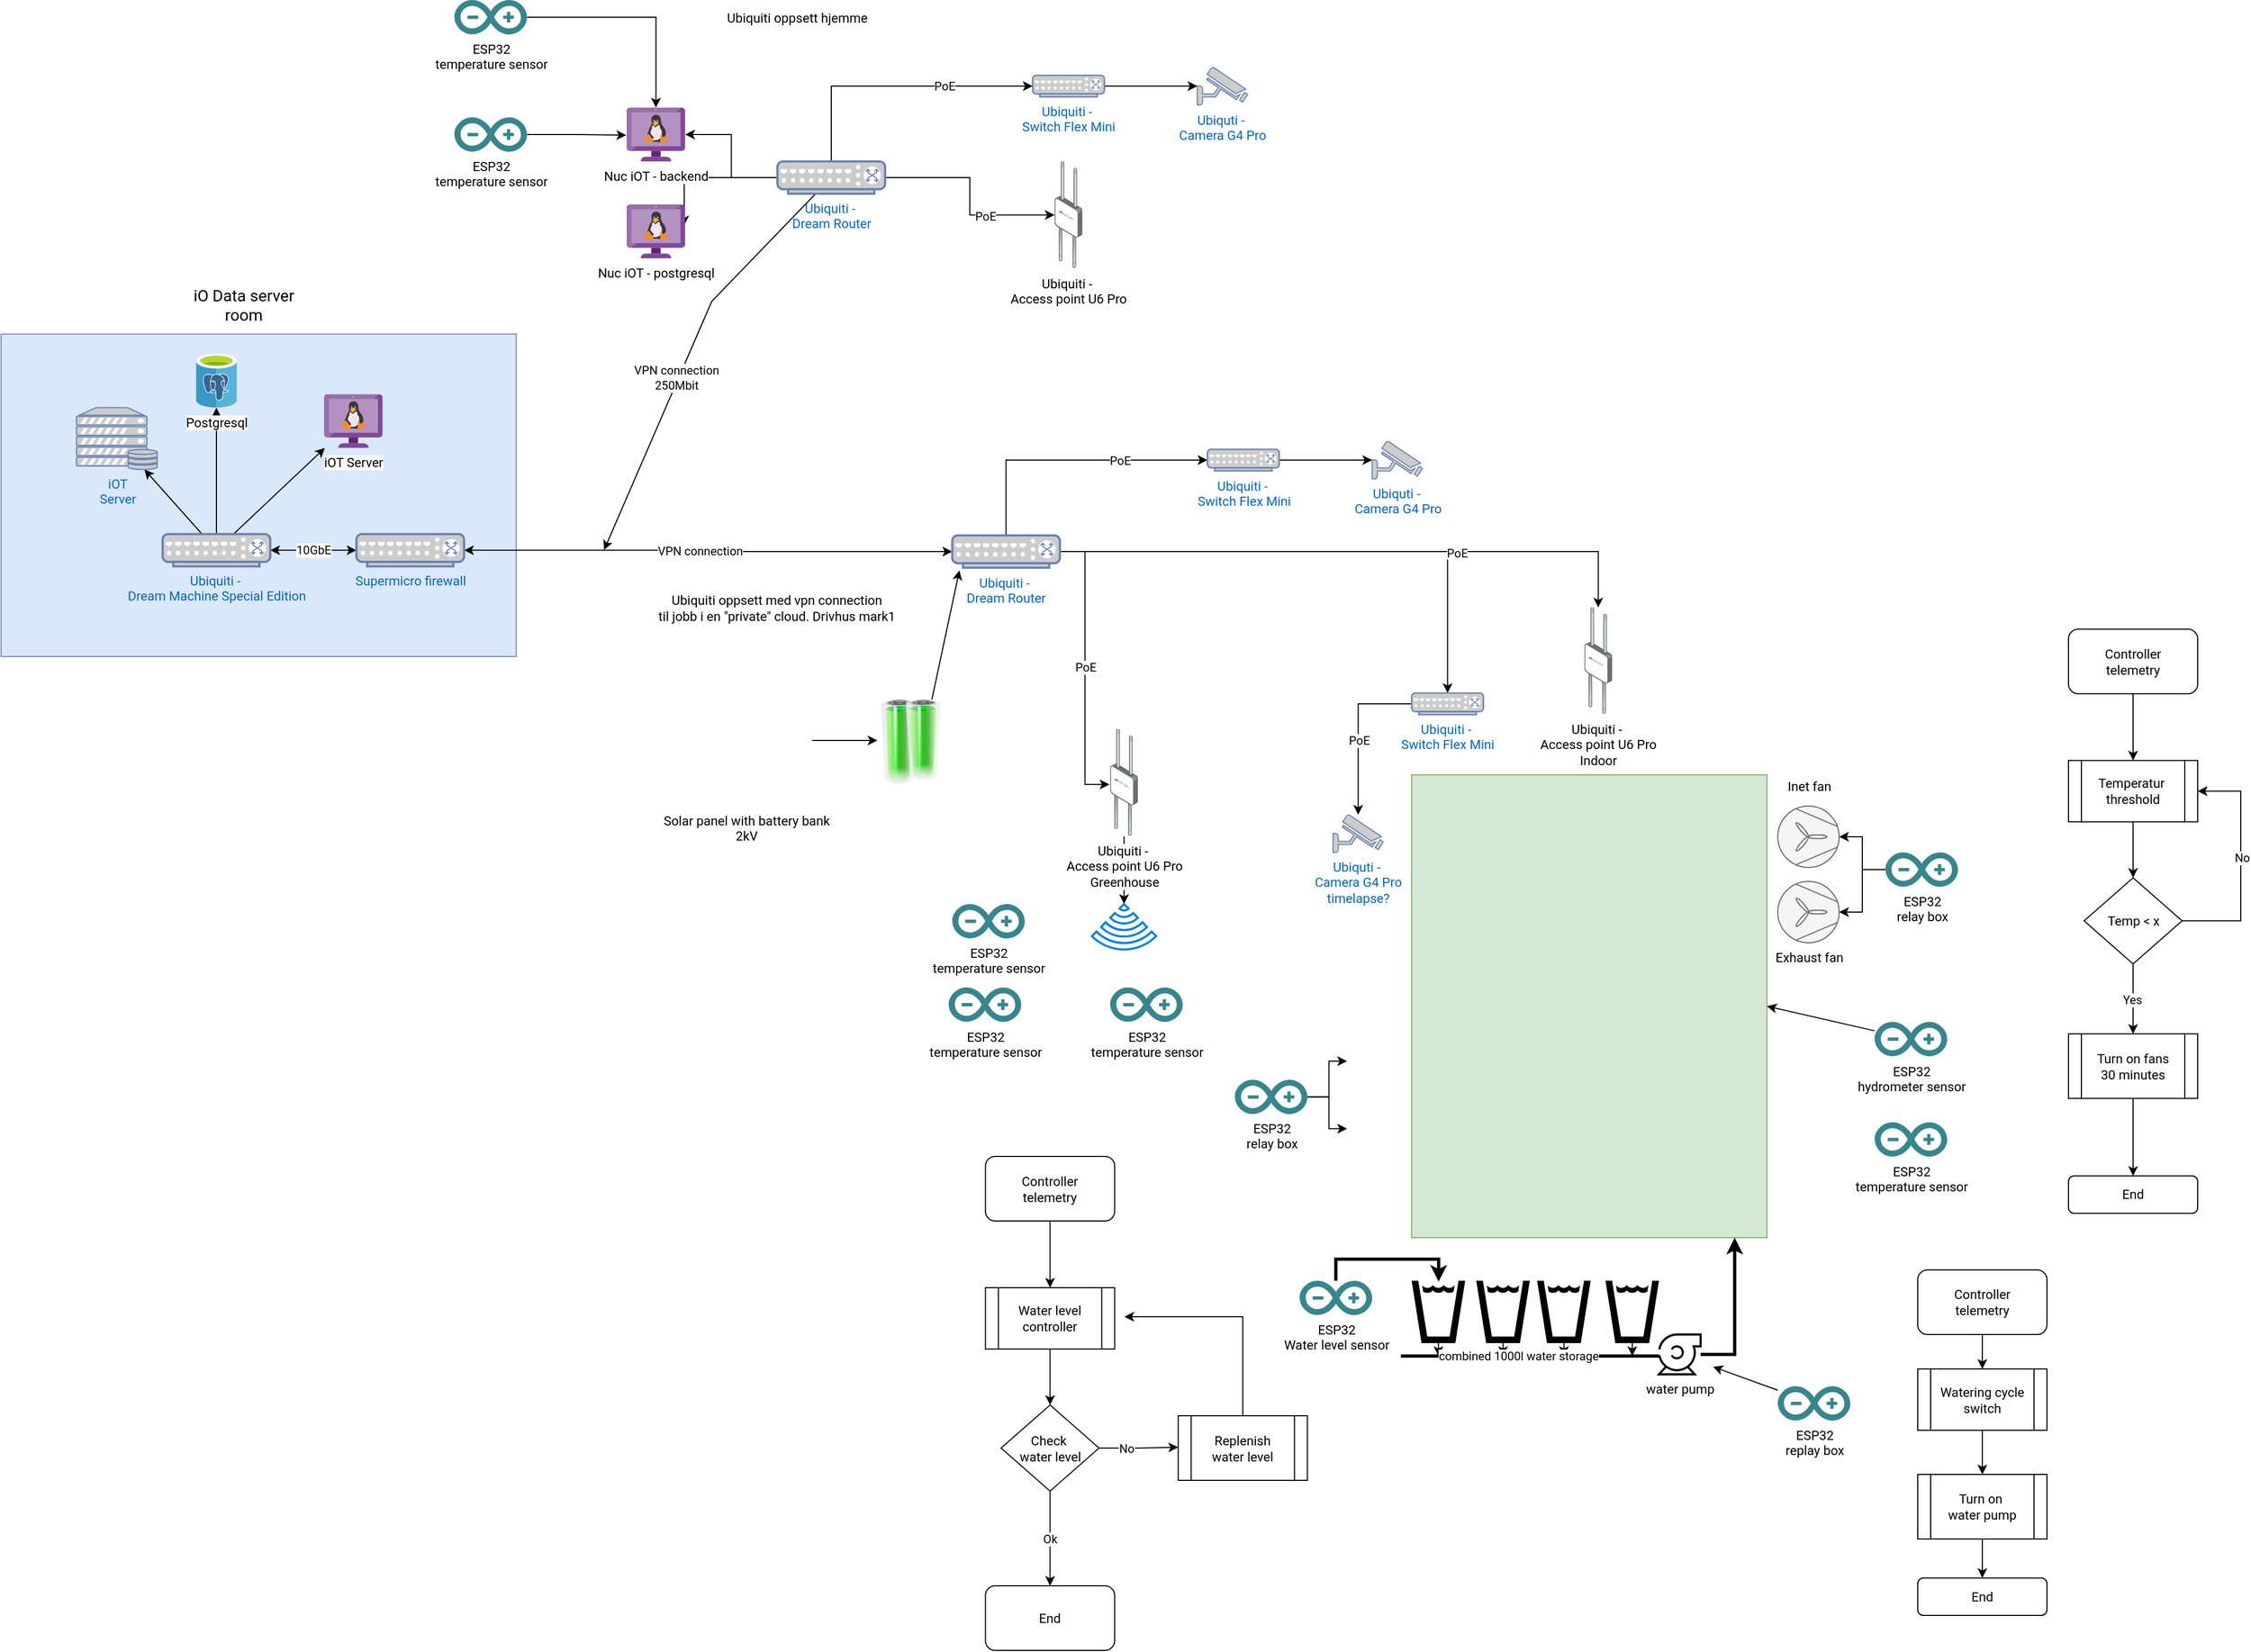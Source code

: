 <mxfile version="21.4.0" type="device">
  <diagram name="Page-1" id="hZcHKNcVIxLBWbeSLt7d">
    <mxGraphModel dx="2475" dy="466" grid="1" gridSize="10" guides="1" tooltips="1" connect="1" arrows="1" fold="1" page="1" pageScale="1" pageWidth="827" pageHeight="1169" math="0" shadow="0">
      <root>
        <mxCell id="0" />
        <mxCell id="1" parent="0" />
        <mxCell id="SECbUfsUw7zMmMJkthY5-202" value="" style="rounded=0;whiteSpace=wrap;html=1;fillColor=#dae8fc;strokeColor=#6c8ebf;fontFamily=roboto;" vertex="1" parent="1">
          <mxGeometry x="-870" y="320.4" width="478.4" height="299.6" as="geometry" />
        </mxCell>
        <mxCell id="SECbUfsUw7zMmMJkthY5-82" value="" style="rounded=0;whiteSpace=wrap;html=1;fillColor=#d5e8d4;strokeColor=#82b366;fontFamily=roboto;" vertex="1" parent="1">
          <mxGeometry x="440" y="730" width="330" height="430" as="geometry" />
        </mxCell>
        <mxCell id="SECbUfsUw7zMmMJkthY5-5" style="edgeStyle=orthogonalEdgeStyle;rounded=0;orthogonalLoop=1;jettySize=auto;html=1;fontFamily=roboto;" edge="1" parent="1" source="SECbUfsUw7zMmMJkthY5-1" target="SECbUfsUw7zMmMJkthY5-4">
          <mxGeometry relative="1" as="geometry">
            <Array as="points">
              <mxPoint x="-99" y="90" />
            </Array>
          </mxGeometry>
        </mxCell>
        <mxCell id="SECbUfsUw7zMmMJkthY5-6" value="PoE" style="edgeLabel;html=1;align=center;verticalAlign=middle;resizable=0;points=[];fontFamily=roboto;" vertex="1" connectable="0" parent="SECbUfsUw7zMmMJkthY5-5">
          <mxGeometry x="0.36" relative="1" as="geometry">
            <mxPoint as="offset" />
          </mxGeometry>
        </mxCell>
        <mxCell id="SECbUfsUw7zMmMJkthY5-10" style="edgeStyle=orthogonalEdgeStyle;rounded=0;orthogonalLoop=1;jettySize=auto;html=1;fontFamily=roboto;" edge="1" parent="1" source="SECbUfsUw7zMmMJkthY5-1" target="SECbUfsUw7zMmMJkthY5-9">
          <mxGeometry relative="1" as="geometry" />
        </mxCell>
        <mxCell id="SECbUfsUw7zMmMJkthY5-11" value="PoE" style="edgeLabel;html=1;align=center;verticalAlign=middle;resizable=0;points=[];fontFamily=roboto;" vertex="1" connectable="0" parent="SECbUfsUw7zMmMJkthY5-10">
          <mxGeometry x="0.334" y="-1" relative="1" as="geometry">
            <mxPoint as="offset" />
          </mxGeometry>
        </mxCell>
        <mxCell id="SECbUfsUw7zMmMJkthY5-15" style="edgeStyle=orthogonalEdgeStyle;rounded=0;orthogonalLoop=1;jettySize=auto;html=1;exitX=0;exitY=0.5;exitDx=0;exitDy=0;exitPerimeter=0;fontFamily=roboto;" edge="1" parent="1" source="SECbUfsUw7zMmMJkthY5-1" target="SECbUfsUw7zMmMJkthY5-13">
          <mxGeometry relative="1" as="geometry" />
        </mxCell>
        <mxCell id="SECbUfsUw7zMmMJkthY5-16" style="edgeStyle=orthogonalEdgeStyle;rounded=0;orthogonalLoop=1;jettySize=auto;html=1;entryX=0.983;entryY=0.388;entryDx=0;entryDy=0;entryPerimeter=0;fontFamily=roboto;" edge="1" parent="1" source="SECbUfsUw7zMmMJkthY5-1" target="SECbUfsUw7zMmMJkthY5-14">
          <mxGeometry relative="1" as="geometry" />
        </mxCell>
        <mxCell id="SECbUfsUw7zMmMJkthY5-208" style="rounded=0;orthogonalLoop=1;jettySize=auto;html=1;fontFamily=roboto;" edge="1" parent="1" source="SECbUfsUw7zMmMJkthY5-1">
          <mxGeometry relative="1" as="geometry">
            <mxPoint x="-310" y="521" as="targetPoint" />
            <Array as="points">
              <mxPoint x="-210" y="290" />
            </Array>
          </mxGeometry>
        </mxCell>
        <mxCell id="SECbUfsUw7zMmMJkthY5-209" value="VPN connection&lt;br&gt;250Mbit" style="edgeLabel;html=1;align=center;verticalAlign=middle;resizable=0;points=[];fontFamily=roboto;" vertex="1" connectable="0" parent="SECbUfsUw7zMmMJkthY5-208">
          <mxGeometry x="0.11" y="-2" relative="1" as="geometry">
            <mxPoint as="offset" />
          </mxGeometry>
        </mxCell>
        <mxCell id="SECbUfsUw7zMmMJkthY5-1" value="Ubiquiti -&amp;nbsp;&lt;br&gt;Dream Router" style="fontColor=#0066CC;verticalAlign=top;verticalLabelPosition=bottom;labelPosition=center;align=center;html=1;outlineConnect=0;fillColor=#CCCCCC;strokeColor=#6881B3;gradientColor=none;gradientDirection=north;strokeWidth=2;shape=mxgraph.networks.switch;fontFamily=roboto;" vertex="1" parent="1">
          <mxGeometry x="-149" y="160" width="100" height="30" as="geometry" />
        </mxCell>
        <mxCell id="SECbUfsUw7zMmMJkthY5-8" style="edgeStyle=orthogonalEdgeStyle;rounded=0;orthogonalLoop=1;jettySize=auto;html=1;fontFamily=roboto;" edge="1" parent="1" source="SECbUfsUw7zMmMJkthY5-4" target="SECbUfsUw7zMmMJkthY5-7">
          <mxGeometry relative="1" as="geometry" />
        </mxCell>
        <mxCell id="SECbUfsUw7zMmMJkthY5-4" value="Ubiquiti -&amp;nbsp;&lt;br&gt;Switch Flex Mini" style="fontColor=#0066CC;verticalAlign=top;verticalLabelPosition=bottom;labelPosition=center;align=center;html=1;outlineConnect=0;fillColor=#CCCCCC;strokeColor=#6881B3;gradientColor=none;gradientDirection=north;strokeWidth=2;shape=mxgraph.networks.switch;fontFamily=roboto;" vertex="1" parent="1">
          <mxGeometry x="88" y="80" width="66.67" height="20" as="geometry" />
        </mxCell>
        <mxCell id="SECbUfsUw7zMmMJkthY5-7" value="Ubiquti -&amp;nbsp;&lt;br&gt;Camera G4 Pro" style="fontColor=#0066CC;verticalAlign=top;verticalLabelPosition=bottom;labelPosition=center;align=center;html=1;outlineConnect=0;fillColor=#CCCCCC;strokeColor=#6881B3;gradientColor=none;gradientDirection=north;strokeWidth=2;shape=mxgraph.networks.security_camera;fontFamily=roboto;" vertex="1" parent="1">
          <mxGeometry x="241" y="72.5" width="46.67" height="35" as="geometry" />
        </mxCell>
        <mxCell id="SECbUfsUw7zMmMJkthY5-9" value="Ubiquiti -&amp;nbsp;&lt;br&gt;Access point U6 Pro" style="image;points=[];aspect=fixed;html=1;align=center;shadow=0;dashed=0;image=img/lib/allied_telesis/wireless/Access_Point_Outdoor.svg;fontFamily=roboto;" vertex="1" parent="1">
          <mxGeometry x="108.43" y="160" width="25.8" height="99.6" as="geometry" />
        </mxCell>
        <mxCell id="SECbUfsUw7zMmMJkthY5-13" value="Nuc iOT - backend" style="image;sketch=0;aspect=fixed;html=1;points=[];align=center;fontSize=12;image=img/lib/mscae/VM_Linux_Non_Azure.svg;fontFamily=roboto;" vertex="1" parent="1">
          <mxGeometry x="-289" y="110" width="54.35" height="50" as="geometry" />
        </mxCell>
        <mxCell id="SECbUfsUw7zMmMJkthY5-14" value="&lt;font data-font-src=&quot;https://fonts.googleapis.com/css?family=Roboto&quot;&gt;Nuc iOT - postgresql&lt;/font&gt;" style="image;sketch=0;aspect=fixed;html=1;points=[];align=center;fontSize=12;image=img/lib/mscae/VM_Linux_Non_Azure.svg;fontFamily=roboto;" vertex="1" parent="1">
          <mxGeometry x="-289" y="200.0" width="54.35" height="50" as="geometry" />
        </mxCell>
        <mxCell id="SECbUfsUw7zMmMJkthY5-25" style="edgeStyle=orthogonalEdgeStyle;rounded=0;orthogonalLoop=1;jettySize=auto;html=1;fontFamily=roboto;" edge="1" parent="1" source="SECbUfsUw7zMmMJkthY5-17" target="SECbUfsUw7zMmMJkthY5-13">
          <mxGeometry relative="1" as="geometry" />
        </mxCell>
        <mxCell id="SECbUfsUw7zMmMJkthY5-17" value="ESP32&lt;br&gt;temperature sensor&lt;br&gt;" style="dashed=0;outlineConnect=0;html=1;align=center;labelPosition=center;verticalLabelPosition=bottom;verticalAlign=top;shape=mxgraph.weblogos.arduino;fillColor=#36868D;strokeColor=none;fontFamily=roboto;" vertex="1" parent="1">
          <mxGeometry x="-449" y="10" width="67.4" height="32" as="geometry" />
        </mxCell>
        <mxCell id="SECbUfsUw7zMmMJkthY5-26" style="edgeStyle=orthogonalEdgeStyle;rounded=0;orthogonalLoop=1;jettySize=auto;html=1;entryX=-0.007;entryY=0.512;entryDx=0;entryDy=0;entryPerimeter=0;fontFamily=roboto;" edge="1" parent="1" source="SECbUfsUw7zMmMJkthY5-19" target="SECbUfsUw7zMmMJkthY5-13">
          <mxGeometry relative="1" as="geometry" />
        </mxCell>
        <mxCell id="SECbUfsUw7zMmMJkthY5-19" value="ESP32&lt;br style=&quot;border-color: var(--border-color);&quot;&gt;temperature sensor" style="dashed=0;outlineConnect=0;html=1;align=center;labelPosition=center;verticalLabelPosition=bottom;verticalAlign=top;shape=mxgraph.weblogos.arduino;fillColor=#36868D;strokeColor=none;fontFamily=roboto;" vertex="1" parent="1">
          <mxGeometry x="-449" y="119" width="67.4" height="32" as="geometry" />
        </mxCell>
        <mxCell id="SECbUfsUw7zMmMJkthY5-27" style="edgeStyle=orthogonalEdgeStyle;rounded=0;orthogonalLoop=1;jettySize=auto;html=1;fontFamily=roboto;" edge="1" parent="1" source="SECbUfsUw7zMmMJkthY5-33" target="SECbUfsUw7zMmMJkthY5-35">
          <mxGeometry relative="1" as="geometry">
            <Array as="points">
              <mxPoint x="63" y="437.5" />
            </Array>
          </mxGeometry>
        </mxCell>
        <mxCell id="SECbUfsUw7zMmMJkthY5-28" value="PoE" style="edgeLabel;html=1;align=center;verticalAlign=middle;resizable=0;points=[];fontFamily=roboto;" vertex="1" connectable="0" parent="SECbUfsUw7zMmMJkthY5-27">
          <mxGeometry x="0.36" relative="1" as="geometry">
            <mxPoint as="offset" />
          </mxGeometry>
        </mxCell>
        <mxCell id="SECbUfsUw7zMmMJkthY5-29" style="edgeStyle=orthogonalEdgeStyle;rounded=0;orthogonalLoop=1;jettySize=auto;html=1;fontFamily=roboto;" edge="1" parent="1" source="SECbUfsUw7zMmMJkthY5-33" target="SECbUfsUw7zMmMJkthY5-37">
          <mxGeometry relative="1" as="geometry" />
        </mxCell>
        <mxCell id="SECbUfsUw7zMmMJkthY5-30" value="PoE" style="edgeLabel;html=1;align=center;verticalAlign=middle;resizable=0;points=[];fontFamily=roboto;" vertex="1" connectable="0" parent="SECbUfsUw7zMmMJkthY5-29">
          <mxGeometry x="0.334" y="-1" relative="1" as="geometry">
            <mxPoint as="offset" />
          </mxGeometry>
        </mxCell>
        <mxCell id="SECbUfsUw7zMmMJkthY5-46" style="edgeStyle=orthogonalEdgeStyle;rounded=0;orthogonalLoop=1;jettySize=auto;html=1;startArrow=classic;startFill=1;fontFamily=roboto;" edge="1" parent="1" source="SECbUfsUw7zMmMJkthY5-33" target="SECbUfsUw7zMmMJkthY5-45">
          <mxGeometry relative="1" as="geometry" />
        </mxCell>
        <mxCell id="SECbUfsUw7zMmMJkthY5-51" value="&lt;br&gt;" style="edgeLabel;html=1;align=center;verticalAlign=middle;resizable=0;points=[];fontFamily=roboto;" vertex="1" connectable="0" parent="SECbUfsUw7zMmMJkthY5-46">
          <mxGeometry x="0.305" y="-1" relative="1" as="geometry">
            <mxPoint as="offset" />
          </mxGeometry>
        </mxCell>
        <mxCell id="SECbUfsUw7zMmMJkthY5-52" value="VPN connection" style="edgeLabel;html=1;align=center;verticalAlign=middle;resizable=0;points=[];fontFamily=roboto;" vertex="1" connectable="0" parent="SECbUfsUw7zMmMJkthY5-46">
          <mxGeometry x="0.039" relative="1" as="geometry">
            <mxPoint as="offset" />
          </mxGeometry>
        </mxCell>
        <mxCell id="SECbUfsUw7zMmMJkthY5-59" value="PoE" style="edgeStyle=orthogonalEdgeStyle;rounded=0;orthogonalLoop=1;jettySize=auto;html=1;exitX=1;exitY=0.5;exitDx=0;exitDy=0;exitPerimeter=0;entryX=-0.024;entryY=0.516;entryDx=0;entryDy=0;entryPerimeter=0;fontFamily=roboto;" edge="1" parent="1" source="SECbUfsUw7zMmMJkthY5-33" target="SECbUfsUw7zMmMJkthY5-60">
          <mxGeometry relative="1" as="geometry">
            <mxPoint x="140" y="737.5" as="targetPoint" />
          </mxGeometry>
        </mxCell>
        <mxCell id="SECbUfsUw7zMmMJkthY5-33" value="Ubiquiti -&amp;nbsp;&lt;br&gt;Dream Router" style="fontColor=#0066CC;verticalAlign=top;verticalLabelPosition=bottom;labelPosition=center;align=center;html=1;outlineConnect=0;fillColor=#CCCCCC;strokeColor=#6881B3;gradientColor=none;gradientDirection=north;strokeWidth=2;shape=mxgraph.networks.switch;fontFamily=roboto;" vertex="1" parent="1">
          <mxGeometry x="13.33" y="507.5" width="100" height="30" as="geometry" />
        </mxCell>
        <mxCell id="SECbUfsUw7zMmMJkthY5-34" style="edgeStyle=orthogonalEdgeStyle;rounded=0;orthogonalLoop=1;jettySize=auto;html=1;fontFamily=roboto;" edge="1" parent="1" source="SECbUfsUw7zMmMJkthY5-35" target="SECbUfsUw7zMmMJkthY5-36">
          <mxGeometry relative="1" as="geometry" />
        </mxCell>
        <mxCell id="SECbUfsUw7zMmMJkthY5-35" value="Ubiquiti -&amp;nbsp;&lt;br&gt;Switch Flex Mini" style="fontColor=#0066CC;verticalAlign=top;verticalLabelPosition=bottom;labelPosition=center;align=center;html=1;outlineConnect=0;fillColor=#CCCCCC;strokeColor=#6881B3;gradientColor=none;gradientDirection=north;strokeWidth=2;shape=mxgraph.networks.switch;fontFamily=roboto;" vertex="1" parent="1">
          <mxGeometry x="250.33" y="427.5" width="66.67" height="20" as="geometry" />
        </mxCell>
        <mxCell id="SECbUfsUw7zMmMJkthY5-36" value="Ubiquti -&amp;nbsp;&lt;br&gt;Camera G4 Pro" style="fontColor=#0066CC;verticalAlign=top;verticalLabelPosition=bottom;labelPosition=center;align=center;html=1;outlineConnect=0;fillColor=#CCCCCC;strokeColor=#6881B3;gradientColor=none;gradientDirection=north;strokeWidth=2;shape=mxgraph.networks.security_camera;fontFamily=roboto;" vertex="1" parent="1">
          <mxGeometry x="403.33" y="420" width="46.67" height="35" as="geometry" />
        </mxCell>
        <mxCell id="SECbUfsUw7zMmMJkthY5-37" value="Ubiquiti -&amp;nbsp;&lt;br&gt;Access point U6 Pro&lt;br&gt;Indoor" style="image;points=[];aspect=fixed;html=1;align=center;shadow=0;dashed=0;image=img/lib/allied_telesis/wireless/Access_Point_Outdoor.svg;fontFamily=roboto;" vertex="1" parent="1">
          <mxGeometry x="600.43" y="574.4" width="25.8" height="99.6" as="geometry" />
        </mxCell>
        <mxCell id="SECbUfsUw7zMmMJkthY5-48" value="&lt;font&gt;10GbE&lt;/font&gt;" style="edgeStyle=orthogonalEdgeStyle;rounded=0;orthogonalLoop=1;jettySize=auto;html=1;entryX=1;entryY=0.5;entryDx=0;entryDy=0;entryPerimeter=0;startArrow=classic;startFill=1;fontFamily=roboto;" edge="1" parent="1" source="SECbUfsUw7zMmMJkthY5-45" target="SECbUfsUw7zMmMJkthY5-47">
          <mxGeometry relative="1" as="geometry" />
        </mxCell>
        <mxCell id="SECbUfsUw7zMmMJkthY5-45" value="&lt;font&gt;Supermicro firewall&lt;/font&gt;" style="fontColor=#0066CC;verticalAlign=top;verticalLabelPosition=bottom;labelPosition=center;align=center;html=1;outlineConnect=0;fillColor=#CCCCCC;strokeColor=#6881B3;gradientColor=none;gradientDirection=north;strokeWidth=2;shape=mxgraph.networks.switch;fontFamily=roboto;" vertex="1" parent="1">
          <mxGeometry x="-540" y="506.25" width="100" height="30" as="geometry" />
        </mxCell>
        <mxCell id="SECbUfsUw7zMmMJkthY5-55" style="rounded=0;orthogonalLoop=1;jettySize=auto;html=1;fontFamily=roboto;" edge="1" parent="1" source="SECbUfsUw7zMmMJkthY5-47" target="SECbUfsUw7zMmMJkthY5-53">
          <mxGeometry relative="1" as="geometry" />
        </mxCell>
        <mxCell id="SECbUfsUw7zMmMJkthY5-57" style="rounded=0;orthogonalLoop=1;jettySize=auto;html=1;fontFamily=roboto;" edge="1" parent="1" source="SECbUfsUw7zMmMJkthY5-47" target="SECbUfsUw7zMmMJkthY5-49">
          <mxGeometry relative="1" as="geometry" />
        </mxCell>
        <mxCell id="SECbUfsUw7zMmMJkthY5-58" style="edgeStyle=orthogonalEdgeStyle;rounded=0;orthogonalLoop=1;jettySize=auto;html=1;fontFamily=roboto;" edge="1" parent="1" source="SECbUfsUw7zMmMJkthY5-47" target="SECbUfsUw7zMmMJkthY5-50">
          <mxGeometry relative="1" as="geometry" />
        </mxCell>
        <mxCell id="SECbUfsUw7zMmMJkthY5-47" value="&lt;font&gt;Ubiquiti -&amp;nbsp;&lt;br&gt;Dream Machine Special Edition&lt;/font&gt;" style="fontColor=#0066CC;verticalAlign=top;verticalLabelPosition=bottom;labelPosition=center;align=center;html=1;outlineConnect=0;fillColor=#CCCCCC;strokeColor=#6881B3;gradientColor=none;gradientDirection=north;strokeWidth=2;shape=mxgraph.networks.switch;fontFamily=roboto;" vertex="1" parent="1">
          <mxGeometry x="-720" y="506.25" width="100" height="30" as="geometry" />
        </mxCell>
        <mxCell id="SECbUfsUw7zMmMJkthY5-49" value="&lt;font&gt;iOT Server&lt;/font&gt;" style="image;sketch=0;aspect=fixed;html=1;points=[];align=center;fontSize=12;image=img/lib/mscae/VM_Linux_Non_Azure.svg;fontFamily=roboto;" vertex="1" parent="1">
          <mxGeometry x="-570" y="376.25" width="54.35" height="50" as="geometry" />
        </mxCell>
        <mxCell id="SECbUfsUw7zMmMJkthY5-50" value="&lt;font&gt;Postgresql&lt;/font&gt;" style="image;sketch=0;aspect=fixed;html=1;points=[];align=center;fontSize=12;image=img/lib/mscae/Azure_Database_for_PostgreSQL_servers.svg;fontFamily=roboto;" vertex="1" parent="1">
          <mxGeometry x="-689" y="338.75" width="38" height="50" as="geometry" />
        </mxCell>
        <mxCell id="SECbUfsUw7zMmMJkthY5-53" value="&lt;font&gt;iOT &lt;br&gt;Server&lt;/font&gt;" style="fontColor=#0066CC;verticalAlign=top;verticalLabelPosition=bottom;labelPosition=center;align=center;html=1;outlineConnect=0;fillColor=#CCCCCC;strokeColor=#6881B3;gradientColor=none;gradientDirection=north;strokeWidth=2;shape=mxgraph.networks.server_storage;fontFamily=roboto;" vertex="1" parent="1">
          <mxGeometry x="-800" y="388.75" width="75" height="57.5" as="geometry" />
        </mxCell>
        <mxCell id="SECbUfsUw7zMmMJkthY5-70" value="" style="edgeStyle=orthogonalEdgeStyle;rounded=0;orthogonalLoop=1;jettySize=auto;html=1;fontFamily=roboto;" edge="1" parent="1" source="SECbUfsUw7zMmMJkthY5-60" target="SECbUfsUw7zMmMJkthY5-65">
          <mxGeometry relative="1" as="geometry" />
        </mxCell>
        <mxCell id="SECbUfsUw7zMmMJkthY5-60" value="Ubiquiti -&amp;nbsp;&lt;br&gt;Access point U6 Pro&lt;br&gt;Greenhouse" style="image;points=[];aspect=fixed;html=1;align=center;shadow=0;dashed=0;image=img/lib/allied_telesis/wireless/Access_Point_Outdoor.svg;fontFamily=roboto;" vertex="1" parent="1">
          <mxGeometry x="160" y="687.5" width="25.8" height="99.6" as="geometry" />
        </mxCell>
        <mxCell id="SECbUfsUw7zMmMJkthY5-62" value="ESP32&lt;br&gt;temperature sensor&lt;br&gt;" style="dashed=0;outlineConnect=0;html=1;align=center;labelPosition=center;verticalLabelPosition=bottom;verticalAlign=top;shape=mxgraph.weblogos.arduino;fillColor=#36868D;strokeColor=none;fontFamily=roboto;" vertex="1" parent="1">
          <mxGeometry x="13.33" y="850" width="67.4" height="32" as="geometry" />
        </mxCell>
        <mxCell id="SECbUfsUw7zMmMJkthY5-63" value="ESP32&lt;br&gt;temperature sensor&lt;br&gt;" style="dashed=0;outlineConnect=0;html=1;align=center;labelPosition=center;verticalLabelPosition=bottom;verticalAlign=top;shape=mxgraph.weblogos.arduino;fillColor=#36868D;strokeColor=none;fontFamily=roboto;" vertex="1" parent="1">
          <mxGeometry x="160" y="927.5" width="67.4" height="32" as="geometry" />
        </mxCell>
        <mxCell id="SECbUfsUw7zMmMJkthY5-64" value="ESP32&lt;br&gt;temperature sensor&lt;br&gt;" style="dashed=0;outlineConnect=0;html=1;align=center;labelPosition=center;verticalLabelPosition=bottom;verticalAlign=top;shape=mxgraph.weblogos.arduino;fillColor=#36868D;strokeColor=none;fontFamily=roboto;" vertex="1" parent="1">
          <mxGeometry x="10.0" y="927.5" width="67.4" height="32" as="geometry" />
        </mxCell>
        <mxCell id="SECbUfsUw7zMmMJkthY5-65" value="" style="html=1;verticalLabelPosition=bottom;align=center;labelBackgroundColor=#ffffff;verticalAlign=top;strokeWidth=2;strokeColor=#0080F0;shadow=0;dashed=0;shape=mxgraph.ios7.icons.wifi;pointerEvents=1;rotation=-180;fontFamily=roboto;" vertex="1" parent="1">
          <mxGeometry x="143.05" y="850" width="59.7" height="42.21" as="geometry" />
        </mxCell>
        <mxCell id="SECbUfsUw7zMmMJkthY5-71" value="Ubiquiti oppsett hjemme" style="text;html=1;align=center;verticalAlign=middle;resizable=0;points=[];autosize=1;strokeColor=none;fillColor=none;fontFamily=roboto;" vertex="1" parent="1">
          <mxGeometry x="-206.25" y="12" width="150" height="30" as="geometry" />
        </mxCell>
        <mxCell id="SECbUfsUw7zMmMJkthY5-72" value="Ubiquiti oppsett med vpn connection&lt;br&gt;til jobb i en &quot;private&quot; cloud. Drivhus mark1" style="text;html=1;align=center;verticalAlign=middle;resizable=0;points=[];autosize=1;strokeColor=none;fillColor=none;fontFamily=roboto;" vertex="1" parent="1">
          <mxGeometry x="-270" y="554.63" width="240" height="40" as="geometry" />
        </mxCell>
        <mxCell id="SECbUfsUw7zMmMJkthY5-80" style="edgeStyle=orthogonalEdgeStyle;rounded=0;orthogonalLoop=1;jettySize=auto;html=1;fontFamily=roboto;" edge="1" parent="1" source="SECbUfsUw7zMmMJkthY5-73" target="SECbUfsUw7zMmMJkthY5-75">
          <mxGeometry relative="1" as="geometry" />
        </mxCell>
        <mxCell id="SECbUfsUw7zMmMJkthY5-73" value="Solar panel with battery bank&lt;br&gt;2kV" style="shape=image;html=1;verticalAlign=top;verticalLabelPosition=bottom;labelBackgroundColor=#ffffff;imageAspect=0;aspect=fixed;image=https://cdn2.iconfinder.com/data/icons/business-and-education-1/512/133_Solar_Panel_Energy_technology_smart_city_technology_smart-128.png;fontFamily=roboto;" vertex="1" parent="1">
          <mxGeometry x="-238.82" y="637" width="122" height="122" as="geometry" />
        </mxCell>
        <mxCell id="SECbUfsUw7zMmMJkthY5-74" value="" style="image;html=1;image=img/lib/clip_art/general/Battery_100_128x128.png;fontFamily=roboto;" vertex="1" parent="1">
          <mxGeometry x="-75.82" y="660" width="80" height="80" as="geometry" />
        </mxCell>
        <mxCell id="SECbUfsUw7zMmMJkthY5-77" style="rounded=0;orthogonalLoop=1;jettySize=auto;html=1;fontFamily=roboto;" edge="1" parent="1" source="SECbUfsUw7zMmMJkthY5-75">
          <mxGeometry relative="1" as="geometry">
            <mxPoint x="20" y="540" as="targetPoint" />
          </mxGeometry>
        </mxCell>
        <mxCell id="SECbUfsUw7zMmMJkthY5-75" value="" style="image;html=1;image=img/lib/clip_art/general/Battery_100_128x128.png;fontFamily=roboto;" vertex="1" parent="1">
          <mxGeometry x="-56.17" y="660" width="85" height="76" as="geometry" />
        </mxCell>
        <mxCell id="SECbUfsUw7zMmMJkthY5-91" style="edgeStyle=orthogonalEdgeStyle;rounded=0;orthogonalLoop=1;jettySize=auto;html=1;exitX=0.5;exitY=1;exitDx=0;exitDy=0;exitPerimeter=0;fontFamily=roboto;" edge="1" parent="1" source="SECbUfsUw7zMmMJkthY5-83">
          <mxGeometry relative="1" as="geometry">
            <mxPoint x="465" y="1270" as="targetPoint" />
          </mxGeometry>
        </mxCell>
        <mxCell id="SECbUfsUw7zMmMJkthY5-83" value="" style="shape=mxgraph.signs.food.drinking_water_1;html=1;pointerEvents=1;fillColor=#000000;strokeColor=none;verticalLabelPosition=bottom;verticalAlign=top;align=center;fontFamily=roboto;" vertex="1" parent="1">
          <mxGeometry x="440" y="1200" width="49.71" height="58" as="geometry" />
        </mxCell>
        <mxCell id="SECbUfsUw7zMmMJkthY5-92" style="edgeStyle=orthogonalEdgeStyle;rounded=0;orthogonalLoop=1;jettySize=auto;html=1;exitX=0.5;exitY=1;exitDx=0;exitDy=0;exitPerimeter=0;fontFamily=roboto;" edge="1" parent="1" source="SECbUfsUw7zMmMJkthY5-85">
          <mxGeometry relative="1" as="geometry">
            <mxPoint x="525" y="1270" as="targetPoint" />
          </mxGeometry>
        </mxCell>
        <mxCell id="SECbUfsUw7zMmMJkthY5-85" value="" style="shape=mxgraph.signs.food.drinking_water_1;html=1;pointerEvents=1;fillColor=#000000;strokeColor=none;verticalLabelPosition=bottom;verticalAlign=top;align=center;fontFamily=roboto;" vertex="1" parent="1">
          <mxGeometry x="500" y="1200" width="49.71" height="58" as="geometry" />
        </mxCell>
        <mxCell id="SECbUfsUw7zMmMJkthY5-93" style="edgeStyle=orthogonalEdgeStyle;rounded=0;orthogonalLoop=1;jettySize=auto;html=1;exitX=0.5;exitY=1;exitDx=0;exitDy=0;exitPerimeter=0;fontFamily=roboto;" edge="1" parent="1" source="SECbUfsUw7zMmMJkthY5-87">
          <mxGeometry relative="1" as="geometry">
            <mxPoint x="581.5" y="1270" as="targetPoint" />
          </mxGeometry>
        </mxCell>
        <mxCell id="SECbUfsUw7zMmMJkthY5-87" value="" style="shape=mxgraph.signs.food.drinking_water_1;html=1;pointerEvents=1;fillColor=#000000;strokeColor=none;verticalLabelPosition=bottom;verticalAlign=top;align=center;fontFamily=roboto;" vertex="1" parent="1">
          <mxGeometry x="556.52" y="1200" width="49.71" height="58" as="geometry" />
        </mxCell>
        <mxCell id="SECbUfsUw7zMmMJkthY5-94" style="edgeStyle=orthogonalEdgeStyle;rounded=0;orthogonalLoop=1;jettySize=auto;html=1;exitX=0.5;exitY=1;exitDx=0;exitDy=0;exitPerimeter=0;fontFamily=roboto;" edge="1" parent="1" source="SECbUfsUw7zMmMJkthY5-88">
          <mxGeometry relative="1" as="geometry">
            <mxPoint x="645" y="1270" as="targetPoint" />
          </mxGeometry>
        </mxCell>
        <mxCell id="SECbUfsUw7zMmMJkthY5-88" value="" style="shape=mxgraph.signs.food.drinking_water_1;html=1;pointerEvents=1;fillColor=#000000;strokeColor=none;verticalLabelPosition=bottom;verticalAlign=top;align=center;fontFamily=roboto;" vertex="1" parent="1">
          <mxGeometry x="620" y="1200" width="49.71" height="58" as="geometry" />
        </mxCell>
        <mxCell id="SECbUfsUw7zMmMJkthY5-89" value="" style="endArrow=none;html=1;rounded=0;strokeWidth=3;fontFamily=roboto;" edge="1" parent="1">
          <mxGeometry width="50" height="50" relative="1" as="geometry">
            <mxPoint x="430" y="1270" as="sourcePoint" />
            <mxPoint x="669.71" y="1270" as="targetPoint" />
          </mxGeometry>
        </mxCell>
        <mxCell id="SECbUfsUw7zMmMJkthY5-135" value="combined 1000l water storage" style="edgeLabel;html=1;align=center;verticalAlign=middle;resizable=0;points=[];fontFamily=roboto;" vertex="1" connectable="0" parent="SECbUfsUw7zMmMJkthY5-89">
          <mxGeometry x="-0.096" relative="1" as="geometry">
            <mxPoint as="offset" />
          </mxGeometry>
        </mxCell>
        <mxCell id="SECbUfsUw7zMmMJkthY5-97" style="edgeStyle=orthogonalEdgeStyle;rounded=0;orthogonalLoop=1;jettySize=auto;html=1;strokeWidth=3;fontFamily=roboto;" edge="1" parent="1" source="SECbUfsUw7zMmMJkthY5-95" target="SECbUfsUw7zMmMJkthY5-82">
          <mxGeometry relative="1" as="geometry">
            <mxPoint x="740" y="1170" as="targetPoint" />
            <Array as="points">
              <mxPoint x="740" y="1269" />
            </Array>
          </mxGeometry>
        </mxCell>
        <mxCell id="SECbUfsUw7zMmMJkthY5-95" value="water pump" style="shape=mxgraph.pid.pumps.centrifugal_pump_1;html=1;pointerEvents=1;align=center;verticalLabelPosition=bottom;verticalAlign=top;dashed=0;strokeWidth=2;fontFamily=roboto;" vertex="1" parent="1">
          <mxGeometry x="669.71" y="1250" width="38.66" height="37" as="geometry" />
        </mxCell>
        <mxCell id="SECbUfsUw7zMmMJkthY5-98" value="" style="shape=image;html=1;verticalAlign=top;verticalLabelPosition=bottom;labelBackgroundColor=#ffffff;imageAspect=0;aspect=fixed;image=https://cdn0.iconfinder.com/data/icons/construction-2-21/512/construction-industry-building-41-128.png;fontFamily=roboto;" vertex="1" parent="1">
          <mxGeometry x="605" y="1002" width="158" height="158" as="geometry" />
        </mxCell>
        <mxCell id="SECbUfsUw7zMmMJkthY5-99" value="" style="shape=image;html=1;verticalAlign=top;verticalLabelPosition=bottom;labelBackgroundColor=#ffffff;imageAspect=0;aspect=fixed;image=https://cdn1.iconfinder.com/data/icons/icons-for-a-site-1/64/advantage_eco_friendly-128.png;fontFamily=roboto;" vertex="1" parent="1">
          <mxGeometry x="460" y="1076.25" width="69" height="69" as="geometry" />
        </mxCell>
        <mxCell id="SECbUfsUw7zMmMJkthY5-100" value="" style="shape=image;html=1;verticalAlign=top;verticalLabelPosition=bottom;labelBackgroundColor=#ffffff;imageAspect=0;aspect=fixed;image=https://cdn1.iconfinder.com/data/icons/icons-for-a-site-1/64/advantage_eco_friendly-128.png;fontFamily=roboto;" vertex="1" parent="1">
          <mxGeometry x="460" y="994.75" width="69" height="69" as="geometry" />
        </mxCell>
        <mxCell id="SECbUfsUw7zMmMJkthY5-101" value="" style="shape=image;html=1;verticalAlign=top;verticalLabelPosition=bottom;labelBackgroundColor=#ffffff;imageAspect=0;aspect=fixed;image=https://cdn1.iconfinder.com/data/icons/icons-for-a-site-1/64/advantage_eco_friendly-128.png;fontFamily=roboto;" vertex="1" parent="1">
          <mxGeometry x="460" y="914.75" width="69" height="69" as="geometry" />
        </mxCell>
        <mxCell id="SECbUfsUw7zMmMJkthY5-102" value="" style="shape=image;html=1;verticalAlign=top;verticalLabelPosition=bottom;labelBackgroundColor=#ffffff;imageAspect=0;aspect=fixed;image=https://cdn1.iconfinder.com/data/icons/icons-for-a-site-1/64/advantage_eco_friendly-128.png;fontFamily=roboto;" vertex="1" parent="1">
          <mxGeometry x="460" y="827.75" width="69" height="69" as="geometry" />
        </mxCell>
        <mxCell id="SECbUfsUw7zMmMJkthY5-103" value="" style="shape=image;html=1;verticalAlign=top;verticalLabelPosition=bottom;labelBackgroundColor=#ffffff;imageAspect=0;aspect=fixed;image=https://cdn1.iconfinder.com/data/icons/icons-for-a-site-1/64/advantage_eco_friendly-128.png;fontFamily=roboto;" vertex="1" parent="1">
          <mxGeometry x="460" y="744.75" width="69" height="69" as="geometry" />
        </mxCell>
        <mxCell id="SECbUfsUw7zMmMJkthY5-104" value="" style="shape=image;html=1;verticalAlign=top;verticalLabelPosition=bottom;labelBackgroundColor=#ffffff;imageAspect=0;aspect=fixed;image=https://cdn1.iconfinder.com/data/icons/icons-for-a-site-1/64/advantage_eco_friendly-128.png;fontFamily=roboto;" vertex="1" parent="1">
          <mxGeometry x="531.43" y="1074.75" width="69" height="69" as="geometry" />
        </mxCell>
        <mxCell id="SECbUfsUw7zMmMJkthY5-105" value="" style="shape=image;html=1;verticalAlign=top;verticalLabelPosition=bottom;labelBackgroundColor=#ffffff;imageAspect=0;aspect=fixed;image=https://cdn1.iconfinder.com/data/icons/icons-for-a-site-1/64/advantage_eco_friendly-128.png;fontFamily=roboto;" vertex="1" parent="1">
          <mxGeometry x="531.43" y="993.25" width="69" height="69" as="geometry" />
        </mxCell>
        <mxCell id="SECbUfsUw7zMmMJkthY5-106" value="" style="shape=image;html=1;verticalAlign=top;verticalLabelPosition=bottom;labelBackgroundColor=#ffffff;imageAspect=0;aspect=fixed;image=https://cdn1.iconfinder.com/data/icons/icons-for-a-site-1/64/advantage_eco_friendly-128.png;fontFamily=roboto;" vertex="1" parent="1">
          <mxGeometry x="531.43" y="913.25" width="69" height="69" as="geometry" />
        </mxCell>
        <mxCell id="SECbUfsUw7zMmMJkthY5-107" value="" style="shape=image;html=1;verticalAlign=top;verticalLabelPosition=bottom;labelBackgroundColor=#ffffff;imageAspect=0;aspect=fixed;image=https://cdn1.iconfinder.com/data/icons/icons-for-a-site-1/64/advantage_eco_friendly-128.png;fontFamily=roboto;" vertex="1" parent="1">
          <mxGeometry x="531.43" y="826.25" width="69" height="69" as="geometry" />
        </mxCell>
        <mxCell id="SECbUfsUw7zMmMJkthY5-108" value="" style="shape=image;html=1;verticalAlign=top;verticalLabelPosition=bottom;labelBackgroundColor=#ffffff;imageAspect=0;aspect=fixed;image=https://cdn1.iconfinder.com/data/icons/icons-for-a-site-1/64/advantage_eco_friendly-128.png;fontFamily=roboto;" vertex="1" parent="1">
          <mxGeometry x="531.43" y="743.25" width="69" height="69" as="geometry" />
        </mxCell>
        <mxCell id="SECbUfsUw7zMmMJkthY5-109" value="" style="shape=image;html=1;verticalAlign=top;verticalLabelPosition=bottom;labelBackgroundColor=#ffffff;imageAspect=0;aspect=fixed;image=https://cdn1.iconfinder.com/data/icons/icons-for-a-site-1/64/advantage_eco_friendly-128.png;fontFamily=roboto;" vertex="1" parent="1">
          <mxGeometry x="606.23" y="912.75" width="69" height="69" as="geometry" />
        </mxCell>
        <mxCell id="SECbUfsUw7zMmMJkthY5-110" value="" style="shape=image;html=1;verticalAlign=top;verticalLabelPosition=bottom;labelBackgroundColor=#ffffff;imageAspect=0;aspect=fixed;image=https://cdn1.iconfinder.com/data/icons/icons-for-a-site-1/64/advantage_eco_friendly-128.png;fontFamily=roboto;" vertex="1" parent="1">
          <mxGeometry x="606.23" y="825.75" width="69" height="69" as="geometry" />
        </mxCell>
        <mxCell id="SECbUfsUw7zMmMJkthY5-111" value="" style="shape=image;html=1;verticalAlign=top;verticalLabelPosition=bottom;labelBackgroundColor=#ffffff;imageAspect=0;aspect=fixed;image=https://cdn1.iconfinder.com/data/icons/icons-for-a-site-1/64/advantage_eco_friendly-128.png;fontFamily=roboto;" vertex="1" parent="1">
          <mxGeometry x="606.23" y="742.75" width="69" height="69" as="geometry" />
        </mxCell>
        <mxCell id="SECbUfsUw7zMmMJkthY5-112" value="" style="shape=image;html=1;verticalAlign=top;verticalLabelPosition=bottom;labelBackgroundColor=#ffffff;imageAspect=0;aspect=fixed;image=https://cdn1.iconfinder.com/data/icons/icons-for-a-site-1/64/advantage_eco_friendly-128.png;fontFamily=roboto;" vertex="1" parent="1">
          <mxGeometry x="675.23" y="912.75" width="69" height="69" as="geometry" />
        </mxCell>
        <mxCell id="SECbUfsUw7zMmMJkthY5-113" value="" style="shape=image;html=1;verticalAlign=top;verticalLabelPosition=bottom;labelBackgroundColor=#ffffff;imageAspect=0;aspect=fixed;image=https://cdn1.iconfinder.com/data/icons/icons-for-a-site-1/64/advantage_eco_friendly-128.png;fontFamily=roboto;" vertex="1" parent="1">
          <mxGeometry x="675.23" y="825.75" width="69" height="69" as="geometry" />
        </mxCell>
        <mxCell id="SECbUfsUw7zMmMJkthY5-114" value="" style="shape=image;html=1;verticalAlign=top;verticalLabelPosition=bottom;labelBackgroundColor=#ffffff;imageAspect=0;aspect=fixed;image=https://cdn1.iconfinder.com/data/icons/icons-for-a-site-1/64/advantage_eco_friendly-128.png;fontFamily=roboto;" vertex="1" parent="1">
          <mxGeometry x="675.23" y="742.75" width="69" height="69" as="geometry" />
        </mxCell>
        <mxCell id="SECbUfsUw7zMmMJkthY5-117" style="edgeStyle=orthogonalEdgeStyle;rounded=0;orthogonalLoop=1;jettySize=auto;html=1;entryX=0.504;entryY=0.016;entryDx=0;entryDy=0;entryPerimeter=0;strokeWidth=3;fontFamily=roboto;" edge="1" parent="1" source="SECbUfsUw7zMmMJkthY5-115" target="SECbUfsUw7zMmMJkthY5-83">
          <mxGeometry relative="1" as="geometry">
            <Array as="points">
              <mxPoint x="370" y="1180" />
              <mxPoint x="465" y="1180" />
            </Array>
          </mxGeometry>
        </mxCell>
        <mxCell id="SECbUfsUw7zMmMJkthY5-115" value="ESP32&lt;br&gt;Water level sensor" style="dashed=0;outlineConnect=0;html=1;align=center;labelPosition=center;verticalLabelPosition=bottom;verticalAlign=top;shape=mxgraph.weblogos.arduino;fillColor=#36868D;strokeColor=none;fontFamily=roboto;" vertex="1" parent="1">
          <mxGeometry x="335.93" y="1200" width="67.4" height="32" as="geometry" />
        </mxCell>
        <mxCell id="SECbUfsUw7zMmMJkthY5-200" style="edgeStyle=orthogonalEdgeStyle;rounded=0;orthogonalLoop=1;jettySize=auto;html=1;fontFamily=roboto;" edge="1" parent="1" source="SECbUfsUw7zMmMJkthY5-119" target="SECbUfsUw7zMmMJkthY5-197">
          <mxGeometry relative="1" as="geometry" />
        </mxCell>
        <mxCell id="SECbUfsUw7zMmMJkthY5-201" style="edgeStyle=orthogonalEdgeStyle;rounded=0;orthogonalLoop=1;jettySize=auto;html=1;fontFamily=roboto;" edge="1" parent="1" source="SECbUfsUw7zMmMJkthY5-119" target="SECbUfsUw7zMmMJkthY5-198">
          <mxGeometry relative="1" as="geometry" />
        </mxCell>
        <mxCell id="SECbUfsUw7zMmMJkthY5-119" value="ESP32&lt;br&gt;relay box" style="dashed=0;outlineConnect=0;html=1;align=center;labelPosition=center;verticalLabelPosition=bottom;verticalAlign=top;shape=mxgraph.weblogos.arduino;fillColor=#36868D;strokeColor=none;fontFamily=roboto;" vertex="1" parent="1">
          <mxGeometry x="275.8" y="1013.25" width="67.4" height="32" as="geometry" />
        </mxCell>
        <mxCell id="SECbUfsUw7zMmMJkthY5-122" style="rounded=0;orthogonalLoop=1;jettySize=auto;html=1;entryX=1;entryY=0.5;entryDx=0;entryDy=0;fontFamily=roboto;" edge="1" parent="1" source="SECbUfsUw7zMmMJkthY5-120" target="SECbUfsUw7zMmMJkthY5-82">
          <mxGeometry relative="1" as="geometry" />
        </mxCell>
        <mxCell id="SECbUfsUw7zMmMJkthY5-120" value="ESP32&lt;br&gt;hydrometer sensor" style="dashed=0;outlineConnect=0;html=1;align=center;labelPosition=center;verticalLabelPosition=bottom;verticalAlign=top;shape=mxgraph.weblogos.arduino;fillColor=#36868D;strokeColor=none;fontFamily=roboto;" vertex="1" parent="1">
          <mxGeometry x="870" y="959.5" width="67.4" height="32" as="geometry" />
        </mxCell>
        <mxCell id="SECbUfsUw7zMmMJkthY5-127" value="" style="verticalLabelPosition=bottom;outlineConnect=0;align=center;dashed=0;html=1;verticalAlign=top;shape=mxgraph.pid.misc.fan;fillColor=#f5f5f5;fontColor=#333333;strokeColor=#666666;fontFamily=roboto;" vertex="1" parent="1">
          <mxGeometry x="780" y="759" width="57" height="57" as="geometry" />
        </mxCell>
        <mxCell id="SECbUfsUw7zMmMJkthY5-129" value="" style="verticalLabelPosition=bottom;outlineConnect=0;align=center;dashed=0;html=1;verticalAlign=top;shape=mxgraph.pid.misc.fan;fillColor=#f5f5f5;fontColor=#333333;strokeColor=#666666;fontFamily=roboto;" vertex="1" parent="1">
          <mxGeometry x="780" y="829" width="57" height="57" as="geometry" />
        </mxCell>
        <mxCell id="SECbUfsUw7zMmMJkthY5-131" style="edgeStyle=orthogonalEdgeStyle;rounded=0;orthogonalLoop=1;jettySize=auto;html=1;fontFamily=roboto;" edge="1" parent="1" source="SECbUfsUw7zMmMJkthY5-130" target="SECbUfsUw7zMmMJkthY5-127">
          <mxGeometry relative="1" as="geometry" />
        </mxCell>
        <mxCell id="SECbUfsUw7zMmMJkthY5-132" style="edgeStyle=orthogonalEdgeStyle;rounded=0;orthogonalLoop=1;jettySize=auto;html=1;fontFamily=roboto;" edge="1" parent="1" source="SECbUfsUw7zMmMJkthY5-130" target="SECbUfsUw7zMmMJkthY5-129">
          <mxGeometry relative="1" as="geometry" />
        </mxCell>
        <mxCell id="SECbUfsUw7zMmMJkthY5-130" value="ESP32&lt;br&gt;relay box" style="dashed=0;outlineConnect=0;html=1;align=center;labelPosition=center;verticalLabelPosition=bottom;verticalAlign=top;shape=mxgraph.weblogos.arduino;fillColor=#36868D;strokeColor=none;fontFamily=roboto;" vertex="1" parent="1">
          <mxGeometry x="880" y="802" width="67.4" height="32" as="geometry" />
        </mxCell>
        <mxCell id="SECbUfsUw7zMmMJkthY5-134" style="rounded=0;orthogonalLoop=1;jettySize=auto;html=1;fontFamily=roboto;" edge="1" parent="1" source="SECbUfsUw7zMmMJkthY5-133">
          <mxGeometry relative="1" as="geometry">
            <mxPoint x="720" y="1280" as="targetPoint" />
          </mxGeometry>
        </mxCell>
        <mxCell id="SECbUfsUw7zMmMJkthY5-133" value="ESP32&lt;br&gt;replay box" style="dashed=0;outlineConnect=0;html=1;align=center;labelPosition=center;verticalLabelPosition=bottom;verticalAlign=top;shape=mxgraph.weblogos.arduino;fillColor=#36868D;strokeColor=none;fontFamily=roboto;" vertex="1" parent="1">
          <mxGeometry x="780" y="1298" width="67.4" height="32" as="geometry" />
        </mxCell>
        <mxCell id="SECbUfsUw7zMmMJkthY5-138" style="edgeStyle=orthogonalEdgeStyle;rounded=0;orthogonalLoop=1;jettySize=auto;html=1;startArrow=classic;startFill=1;endArrow=none;endFill=0;fontFamily=roboto;" edge="1" parent="1" source="SECbUfsUw7zMmMJkthY5-136">
          <mxGeometry relative="1" as="geometry">
            <mxPoint x="473.335" y="530" as="targetPoint" />
          </mxGeometry>
        </mxCell>
        <mxCell id="SECbUfsUw7zMmMJkthY5-142" style="edgeStyle=orthogonalEdgeStyle;rounded=0;orthogonalLoop=1;jettySize=auto;html=1;fontFamily=roboto;" edge="1" parent="1" source="SECbUfsUw7zMmMJkthY5-136" target="SECbUfsUw7zMmMJkthY5-141">
          <mxGeometry relative="1" as="geometry" />
        </mxCell>
        <mxCell id="SECbUfsUw7zMmMJkthY5-143" value="PoE" style="edgeLabel;html=1;align=center;verticalAlign=middle;resizable=0;points=[];fontFamily=roboto;" vertex="1" connectable="0" parent="SECbUfsUw7zMmMJkthY5-142">
          <mxGeometry x="0.093" relative="1" as="geometry">
            <mxPoint as="offset" />
          </mxGeometry>
        </mxCell>
        <mxCell id="SECbUfsUw7zMmMJkthY5-136" value="Ubiquiti -&amp;nbsp;&lt;br&gt;Switch Flex Mini" style="fontColor=#0066CC;verticalAlign=top;verticalLabelPosition=bottom;labelPosition=center;align=center;html=1;outlineConnect=0;fillColor=#CCCCCC;strokeColor=#6881B3;gradientColor=none;gradientDirection=north;strokeWidth=2;shape=mxgraph.networks.switch;fontFamily=roboto;" vertex="1" parent="1">
          <mxGeometry x="440" y="654" width="66.67" height="20" as="geometry" />
        </mxCell>
        <mxCell id="SECbUfsUw7zMmMJkthY5-141" value="Ubiquti -&amp;nbsp;&lt;br&gt;Camera G4 Pro&lt;br&gt;timelapse?" style="fontColor=#0066CC;verticalAlign=top;verticalLabelPosition=bottom;labelPosition=center;align=center;html=1;outlineConnect=0;fillColor=#CCCCCC;strokeColor=#6881B3;gradientColor=none;gradientDirection=north;strokeWidth=2;shape=mxgraph.networks.security_camera;fontFamily=roboto;" vertex="1" parent="1">
          <mxGeometry x="367" y="767" width="46.67" height="35" as="geometry" />
        </mxCell>
        <mxCell id="SECbUfsUw7zMmMJkthY5-147" style="edgeStyle=orthogonalEdgeStyle;rounded=0;orthogonalLoop=1;jettySize=auto;html=1;entryX=0.5;entryY=0;entryDx=0;entryDy=0;fontFamily=roboto;" edge="1" parent="1" source="SECbUfsUw7zMmMJkthY5-144" target="SECbUfsUw7zMmMJkthY5-148">
          <mxGeometry relative="1" as="geometry">
            <mxPoint x="104.2" y="1333.5" as="targetPoint" />
          </mxGeometry>
        </mxCell>
        <mxCell id="SECbUfsUw7zMmMJkthY5-144" value="Water level&lt;br&gt;controller" style="shape=process;whiteSpace=wrap;html=1;backgroundOutline=1;fontFamily=roboto;" vertex="1" parent="1">
          <mxGeometry x="44.2" y="1206.5" width="120" height="57" as="geometry" />
        </mxCell>
        <mxCell id="SECbUfsUw7zMmMJkthY5-146" style="edgeStyle=orthogonalEdgeStyle;rounded=0;orthogonalLoop=1;jettySize=auto;html=1;entryX=0.5;entryY=0;entryDx=0;entryDy=0;fontFamily=roboto;" edge="1" parent="1" source="SECbUfsUw7zMmMJkthY5-145" target="SECbUfsUw7zMmMJkthY5-144">
          <mxGeometry relative="1" as="geometry" />
        </mxCell>
        <mxCell id="SECbUfsUw7zMmMJkthY5-145" value="Controller &lt;br&gt;telemetry" style="rounded=1;whiteSpace=wrap;html=1;fontFamily=roboto;" vertex="1" parent="1">
          <mxGeometry x="44.2" y="1084.5" width="120" height="60" as="geometry" />
        </mxCell>
        <mxCell id="SECbUfsUw7zMmMJkthY5-155" value="Ok" style="edgeStyle=orthogonalEdgeStyle;rounded=0;orthogonalLoop=1;jettySize=auto;html=1;fontFamily=roboto;" edge="1" parent="1" source="SECbUfsUw7zMmMJkthY5-148" target="SECbUfsUw7zMmMJkthY5-156">
          <mxGeometry relative="1" as="geometry">
            <mxPoint x="104.2" y="1513.5" as="targetPoint" />
          </mxGeometry>
        </mxCell>
        <mxCell id="SECbUfsUw7zMmMJkthY5-157" style="edgeStyle=orthogonalEdgeStyle;rounded=0;orthogonalLoop=1;jettySize=auto;html=1;entryX=0;entryY=0.5;entryDx=0;entryDy=0;fontFamily=roboto;" edge="1" parent="1" source="SECbUfsUw7zMmMJkthY5-148">
          <mxGeometry relative="1" as="geometry">
            <mxPoint x="223.2" y="1354.75" as="targetPoint" />
          </mxGeometry>
        </mxCell>
        <mxCell id="SECbUfsUw7zMmMJkthY5-158" value="No" style="edgeLabel;html=1;align=center;verticalAlign=middle;resizable=0;points=[];fontFamily=roboto;" vertex="1" connectable="0" parent="SECbUfsUw7zMmMJkthY5-157">
          <mxGeometry x="-0.313" relative="1" as="geometry">
            <mxPoint as="offset" />
          </mxGeometry>
        </mxCell>
        <mxCell id="SECbUfsUw7zMmMJkthY5-148" value="Check&amp;nbsp;&lt;br&gt;water level" style="rhombus;whiteSpace=wrap;html=1;fontFamily=roboto;" vertex="1" parent="1">
          <mxGeometry x="58.7" y="1315.5" width="91" height="80" as="geometry" />
        </mxCell>
        <mxCell id="SECbUfsUw7zMmMJkthY5-153" style="edgeStyle=elbowEdgeStyle;rounded=0;orthogonalLoop=1;jettySize=auto;html=1;elbow=vertical;fontFamily=roboto;" edge="1" parent="1">
          <mxGeometry relative="1" as="geometry">
            <mxPoint x="173.2" y="1233.5" as="targetPoint" />
            <mxPoint x="283.2" y="1333.5" as="sourcePoint" />
            <Array as="points">
              <mxPoint x="283.2" y="1233.5" />
              <mxPoint x="273.2" y="1253.5" />
            </Array>
          </mxGeometry>
        </mxCell>
        <mxCell id="SECbUfsUw7zMmMJkthY5-156" value="End" style="rounded=1;whiteSpace=wrap;html=1;fontFamily=roboto;" vertex="1" parent="1">
          <mxGeometry x="44.2" y="1483.5" width="120" height="60" as="geometry" />
        </mxCell>
        <mxCell id="SECbUfsUw7zMmMJkthY5-160" value="Replenish&lt;br&gt;water level" style="shape=process;whiteSpace=wrap;html=1;backgroundOutline=1;fontFamily=roboto;" vertex="1" parent="1">
          <mxGeometry x="223.2" y="1325.5" width="120" height="60" as="geometry" />
        </mxCell>
        <mxCell id="SECbUfsUw7zMmMJkthY5-161" style="edgeStyle=orthogonalEdgeStyle;rounded=0;orthogonalLoop=1;jettySize=auto;html=1;entryX=0.5;entryY=0;entryDx=0;entryDy=0;fontFamily=roboto;" edge="1" parent="1" source="SECbUfsUw7zMmMJkthY5-162" target="SECbUfsUw7zMmMJkthY5-168">
          <mxGeometry relative="1" as="geometry">
            <mxPoint x="1110" y="843.63" as="targetPoint" />
          </mxGeometry>
        </mxCell>
        <mxCell id="SECbUfsUw7zMmMJkthY5-162" value="Temperatur&amp;nbsp;&lt;br&gt;threshold" style="shape=process;whiteSpace=wrap;html=1;backgroundOutline=1;fontFamily=roboto;" vertex="1" parent="1">
          <mxGeometry x="1050" y="716.63" width="120" height="57" as="geometry" />
        </mxCell>
        <mxCell id="SECbUfsUw7zMmMJkthY5-163" style="edgeStyle=orthogonalEdgeStyle;rounded=0;orthogonalLoop=1;jettySize=auto;html=1;entryX=0.5;entryY=0;entryDx=0;entryDy=0;fontFamily=roboto;" edge="1" parent="1" source="SECbUfsUw7zMmMJkthY5-164" target="SECbUfsUw7zMmMJkthY5-162">
          <mxGeometry relative="1" as="geometry" />
        </mxCell>
        <mxCell id="SECbUfsUw7zMmMJkthY5-164" value="Controller &lt;br&gt;telemetry" style="rounded=1;whiteSpace=wrap;html=1;fontFamily=roboto;" vertex="1" parent="1">
          <mxGeometry x="1050" y="594.63" width="120" height="60" as="geometry" />
        </mxCell>
        <mxCell id="SECbUfsUw7zMmMJkthY5-166" style="edgeStyle=orthogonalEdgeStyle;rounded=0;orthogonalLoop=1;jettySize=auto;html=1;entryX=1;entryY=0.5;entryDx=0;entryDy=0;fontFamily=roboto;" edge="1" parent="1" source="SECbUfsUw7zMmMJkthY5-168" target="SECbUfsUw7zMmMJkthY5-162">
          <mxGeometry relative="1" as="geometry">
            <mxPoint x="1190" y="747.38" as="targetPoint" />
            <Array as="points">
              <mxPoint x="1210" y="865.38" />
              <mxPoint x="1210" y="745.38" />
            </Array>
          </mxGeometry>
        </mxCell>
        <mxCell id="SECbUfsUw7zMmMJkthY5-178" value="No" style="edgeLabel;html=1;align=center;verticalAlign=middle;resizable=0;points=[];fontFamily=roboto;" vertex="1" connectable="0" parent="SECbUfsUw7zMmMJkthY5-166">
          <mxGeometry x="0.198" y="-1" relative="1" as="geometry">
            <mxPoint y="16" as="offset" />
          </mxGeometry>
        </mxCell>
        <mxCell id="SECbUfsUw7zMmMJkthY5-175" value="" style="edgeStyle=orthogonalEdgeStyle;rounded=0;orthogonalLoop=1;jettySize=auto;html=1;fontFamily=roboto;" edge="1" parent="1" source="SECbUfsUw7zMmMJkthY5-168" target="SECbUfsUw7zMmMJkthY5-172">
          <mxGeometry relative="1" as="geometry" />
        </mxCell>
        <mxCell id="SECbUfsUw7zMmMJkthY5-176" value="Yes" style="edgeLabel;html=1;align=center;verticalAlign=middle;resizable=0;points=[];fontFamily=roboto;" vertex="1" connectable="0" parent="SECbUfsUw7zMmMJkthY5-175">
          <mxGeometry x="0.026" y="-1" relative="1" as="geometry">
            <mxPoint as="offset" />
          </mxGeometry>
        </mxCell>
        <mxCell id="SECbUfsUw7zMmMJkthY5-168" value="Temp &amp;lt; x" style="rhombus;whiteSpace=wrap;html=1;fontFamily=roboto;" vertex="1" parent="1">
          <mxGeometry x="1064.5" y="825.63" width="91" height="80" as="geometry" />
        </mxCell>
        <mxCell id="SECbUfsUw7zMmMJkthY5-174" value="" style="edgeStyle=orthogonalEdgeStyle;rounded=0;orthogonalLoop=1;jettySize=auto;html=1;fontFamily=roboto;" edge="1" parent="1" source="SECbUfsUw7zMmMJkthY5-172" target="SECbUfsUw7zMmMJkthY5-173">
          <mxGeometry relative="1" as="geometry" />
        </mxCell>
        <mxCell id="SECbUfsUw7zMmMJkthY5-172" value="Turn on fans&lt;br&gt;30 minutes" style="shape=process;whiteSpace=wrap;html=1;backgroundOutline=1;fontFamily=roboto;" vertex="1" parent="1">
          <mxGeometry x="1050" y="970.63" width="120" height="60" as="geometry" />
        </mxCell>
        <mxCell id="SECbUfsUw7zMmMJkthY5-173" value="End" style="rounded=1;whiteSpace=wrap;html=1;fontFamily=roboto;" vertex="1" parent="1">
          <mxGeometry x="1050" y="1102.63" width="120" height="34.75" as="geometry" />
        </mxCell>
        <mxCell id="SECbUfsUw7zMmMJkthY5-191" value="" style="edgeStyle=orthogonalEdgeStyle;rounded=0;orthogonalLoop=1;jettySize=auto;html=1;fontFamily=roboto;" edge="1" parent="1" source="SECbUfsUw7zMmMJkthY5-180" target="SECbUfsUw7zMmMJkthY5-189">
          <mxGeometry relative="1" as="geometry" />
        </mxCell>
        <mxCell id="SECbUfsUw7zMmMJkthY5-180" value="Watering cycle&lt;br&gt;switch" style="shape=process;whiteSpace=wrap;html=1;backgroundOutline=1;fontFamily=roboto;" vertex="1" parent="1">
          <mxGeometry x="910" y="1282" width="120" height="57" as="geometry" />
        </mxCell>
        <mxCell id="SECbUfsUw7zMmMJkthY5-181" style="edgeStyle=orthogonalEdgeStyle;rounded=0;orthogonalLoop=1;jettySize=auto;html=1;entryX=0.5;entryY=0;entryDx=0;entryDy=0;fontFamily=roboto;" edge="1" parent="1" source="SECbUfsUw7zMmMJkthY5-182" target="SECbUfsUw7zMmMJkthY5-180">
          <mxGeometry relative="1" as="geometry" />
        </mxCell>
        <mxCell id="SECbUfsUw7zMmMJkthY5-182" value="Controller &lt;br&gt;telemetry" style="rounded=1;whiteSpace=wrap;html=1;fontFamily=roboto;" vertex="1" parent="1">
          <mxGeometry x="910" y="1190" width="120" height="60" as="geometry" />
        </mxCell>
        <mxCell id="SECbUfsUw7zMmMJkthY5-188" value="" style="edgeStyle=orthogonalEdgeStyle;rounded=0;orthogonalLoop=1;jettySize=auto;html=1;fontFamily=roboto;" edge="1" parent="1" source="SECbUfsUw7zMmMJkthY5-189" target="SECbUfsUw7zMmMJkthY5-190">
          <mxGeometry relative="1" as="geometry" />
        </mxCell>
        <mxCell id="SECbUfsUw7zMmMJkthY5-189" value="Turn on&amp;nbsp;&lt;br&gt;water pump" style="shape=process;whiteSpace=wrap;html=1;backgroundOutline=1;fontFamily=roboto;" vertex="1" parent="1">
          <mxGeometry x="910" y="1380" width="120" height="60" as="geometry" />
        </mxCell>
        <mxCell id="SECbUfsUw7zMmMJkthY5-190" value="End" style="rounded=1;whiteSpace=wrap;html=1;fontFamily=roboto;" vertex="1" parent="1">
          <mxGeometry x="910" y="1476.25" width="120" height="34.75" as="geometry" />
        </mxCell>
        <mxCell id="SECbUfsUw7zMmMJkthY5-193" value="Exhaust fan" style="text;html=1;align=center;verticalAlign=middle;resizable=0;points=[];autosize=1;strokeColor=none;fillColor=none;fontFamily=roboto;" vertex="1" parent="1">
          <mxGeometry x="763.5" y="885.11" width="90" height="30" as="geometry" />
        </mxCell>
        <mxCell id="SECbUfsUw7zMmMJkthY5-194" value="Inet fan" style="text;html=1;align=center;verticalAlign=middle;resizable=0;points=[];autosize=1;strokeColor=none;fillColor=none;fontFamily=roboto;" vertex="1" parent="1">
          <mxGeometry x="778.5" y="726" width="60" height="30" as="geometry" />
        </mxCell>
        <mxCell id="SECbUfsUw7zMmMJkthY5-197" value="" style="shape=image;html=1;verticalAlign=top;verticalLabelPosition=bottom;labelBackgroundColor=#ffffff;imageAspect=0;aspect=fixed;image=https://cdn1.iconfinder.com/data/icons/icons-for-a-site-1/64/advantage_creation-128.png;fontFamily=roboto;" vertex="1" parent="1">
          <mxGeometry x="380" y="969" width="54" height="54" as="geometry" />
        </mxCell>
        <mxCell id="SECbUfsUw7zMmMJkthY5-198" value="" style="shape=image;html=1;verticalAlign=top;verticalLabelPosition=bottom;labelBackgroundColor=#ffffff;imageAspect=0;aspect=fixed;image=https://cdn1.iconfinder.com/data/icons/icons-for-a-site-1/64/advantage_creation-128.png;fontFamily=roboto;" vertex="1" parent="1">
          <mxGeometry x="380" y="1031.75" width="54" height="54" as="geometry" />
        </mxCell>
        <mxCell id="SECbUfsUw7zMmMJkthY5-199" value="ESP32&lt;br&gt;temperature sensor&lt;br&gt;" style="dashed=0;outlineConnect=0;html=1;align=center;labelPosition=center;verticalLabelPosition=bottom;verticalAlign=top;shape=mxgraph.weblogos.arduino;fillColor=#36868D;strokeColor=none;fontFamily=roboto;" vertex="1" parent="1">
          <mxGeometry x="870" y="1052.75" width="67.4" height="32" as="geometry" />
        </mxCell>
        <mxCell id="SECbUfsUw7zMmMJkthY5-204" value="&lt;font style=&quot;font-size: 15px;&quot;&gt;iO Data server room&lt;/font&gt;" style="text;html=1;strokeColor=none;fillColor=none;align=center;verticalAlign=middle;whiteSpace=wrap;rounded=0;fontFamily=roboto;" vertex="1" parent="1">
          <mxGeometry x="-699" y="280" width="109" height="25" as="geometry" />
        </mxCell>
      </root>
    </mxGraphModel>
  </diagram>
</mxfile>
